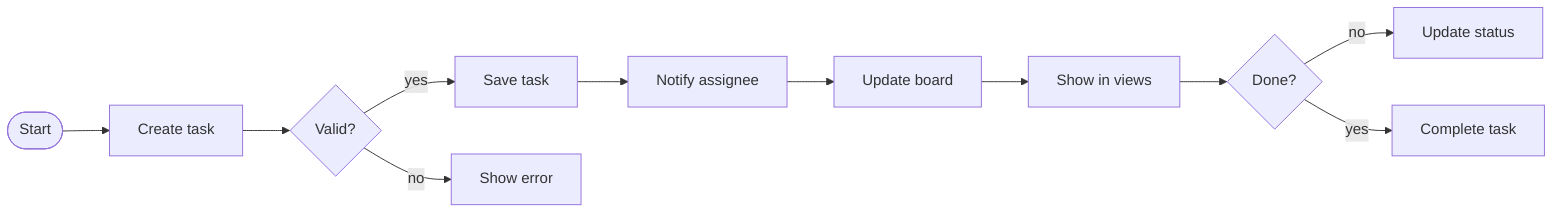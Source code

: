flowchart LR
  Start([Start]) --> Create[Create task]
  Create --> Valid{Valid?}
  Valid -->|yes| Save[Save task]
  Valid -->|no| Error[Show error]
  Save --> Notify[Notify assignee]
  Notify --> Update[Update board]
  Update --> Views[Show in views]
  Views --> Loop{Done?}
  Loop -->|no| UpdateStatus[Update status]
  Loop -->|yes| Complete[Complete task]
  %% compact, horizontal activity flow